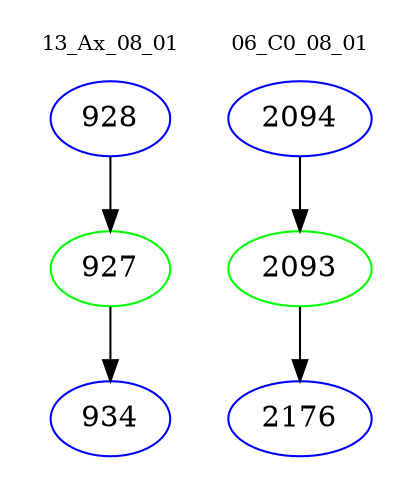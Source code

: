 digraph{
subgraph cluster_0 {
color = white
label = "13_Ax_08_01";
fontsize=10;
T0_928 [label="928", color="blue"]
T0_928 -> T0_927 [color="black"]
T0_927 [label="927", color="green"]
T0_927 -> T0_934 [color="black"]
T0_934 [label="934", color="blue"]
}
subgraph cluster_1 {
color = white
label = "06_C0_08_01";
fontsize=10;
T1_2094 [label="2094", color="blue"]
T1_2094 -> T1_2093 [color="black"]
T1_2093 [label="2093", color="green"]
T1_2093 -> T1_2176 [color="black"]
T1_2176 [label="2176", color="blue"]
}
}
